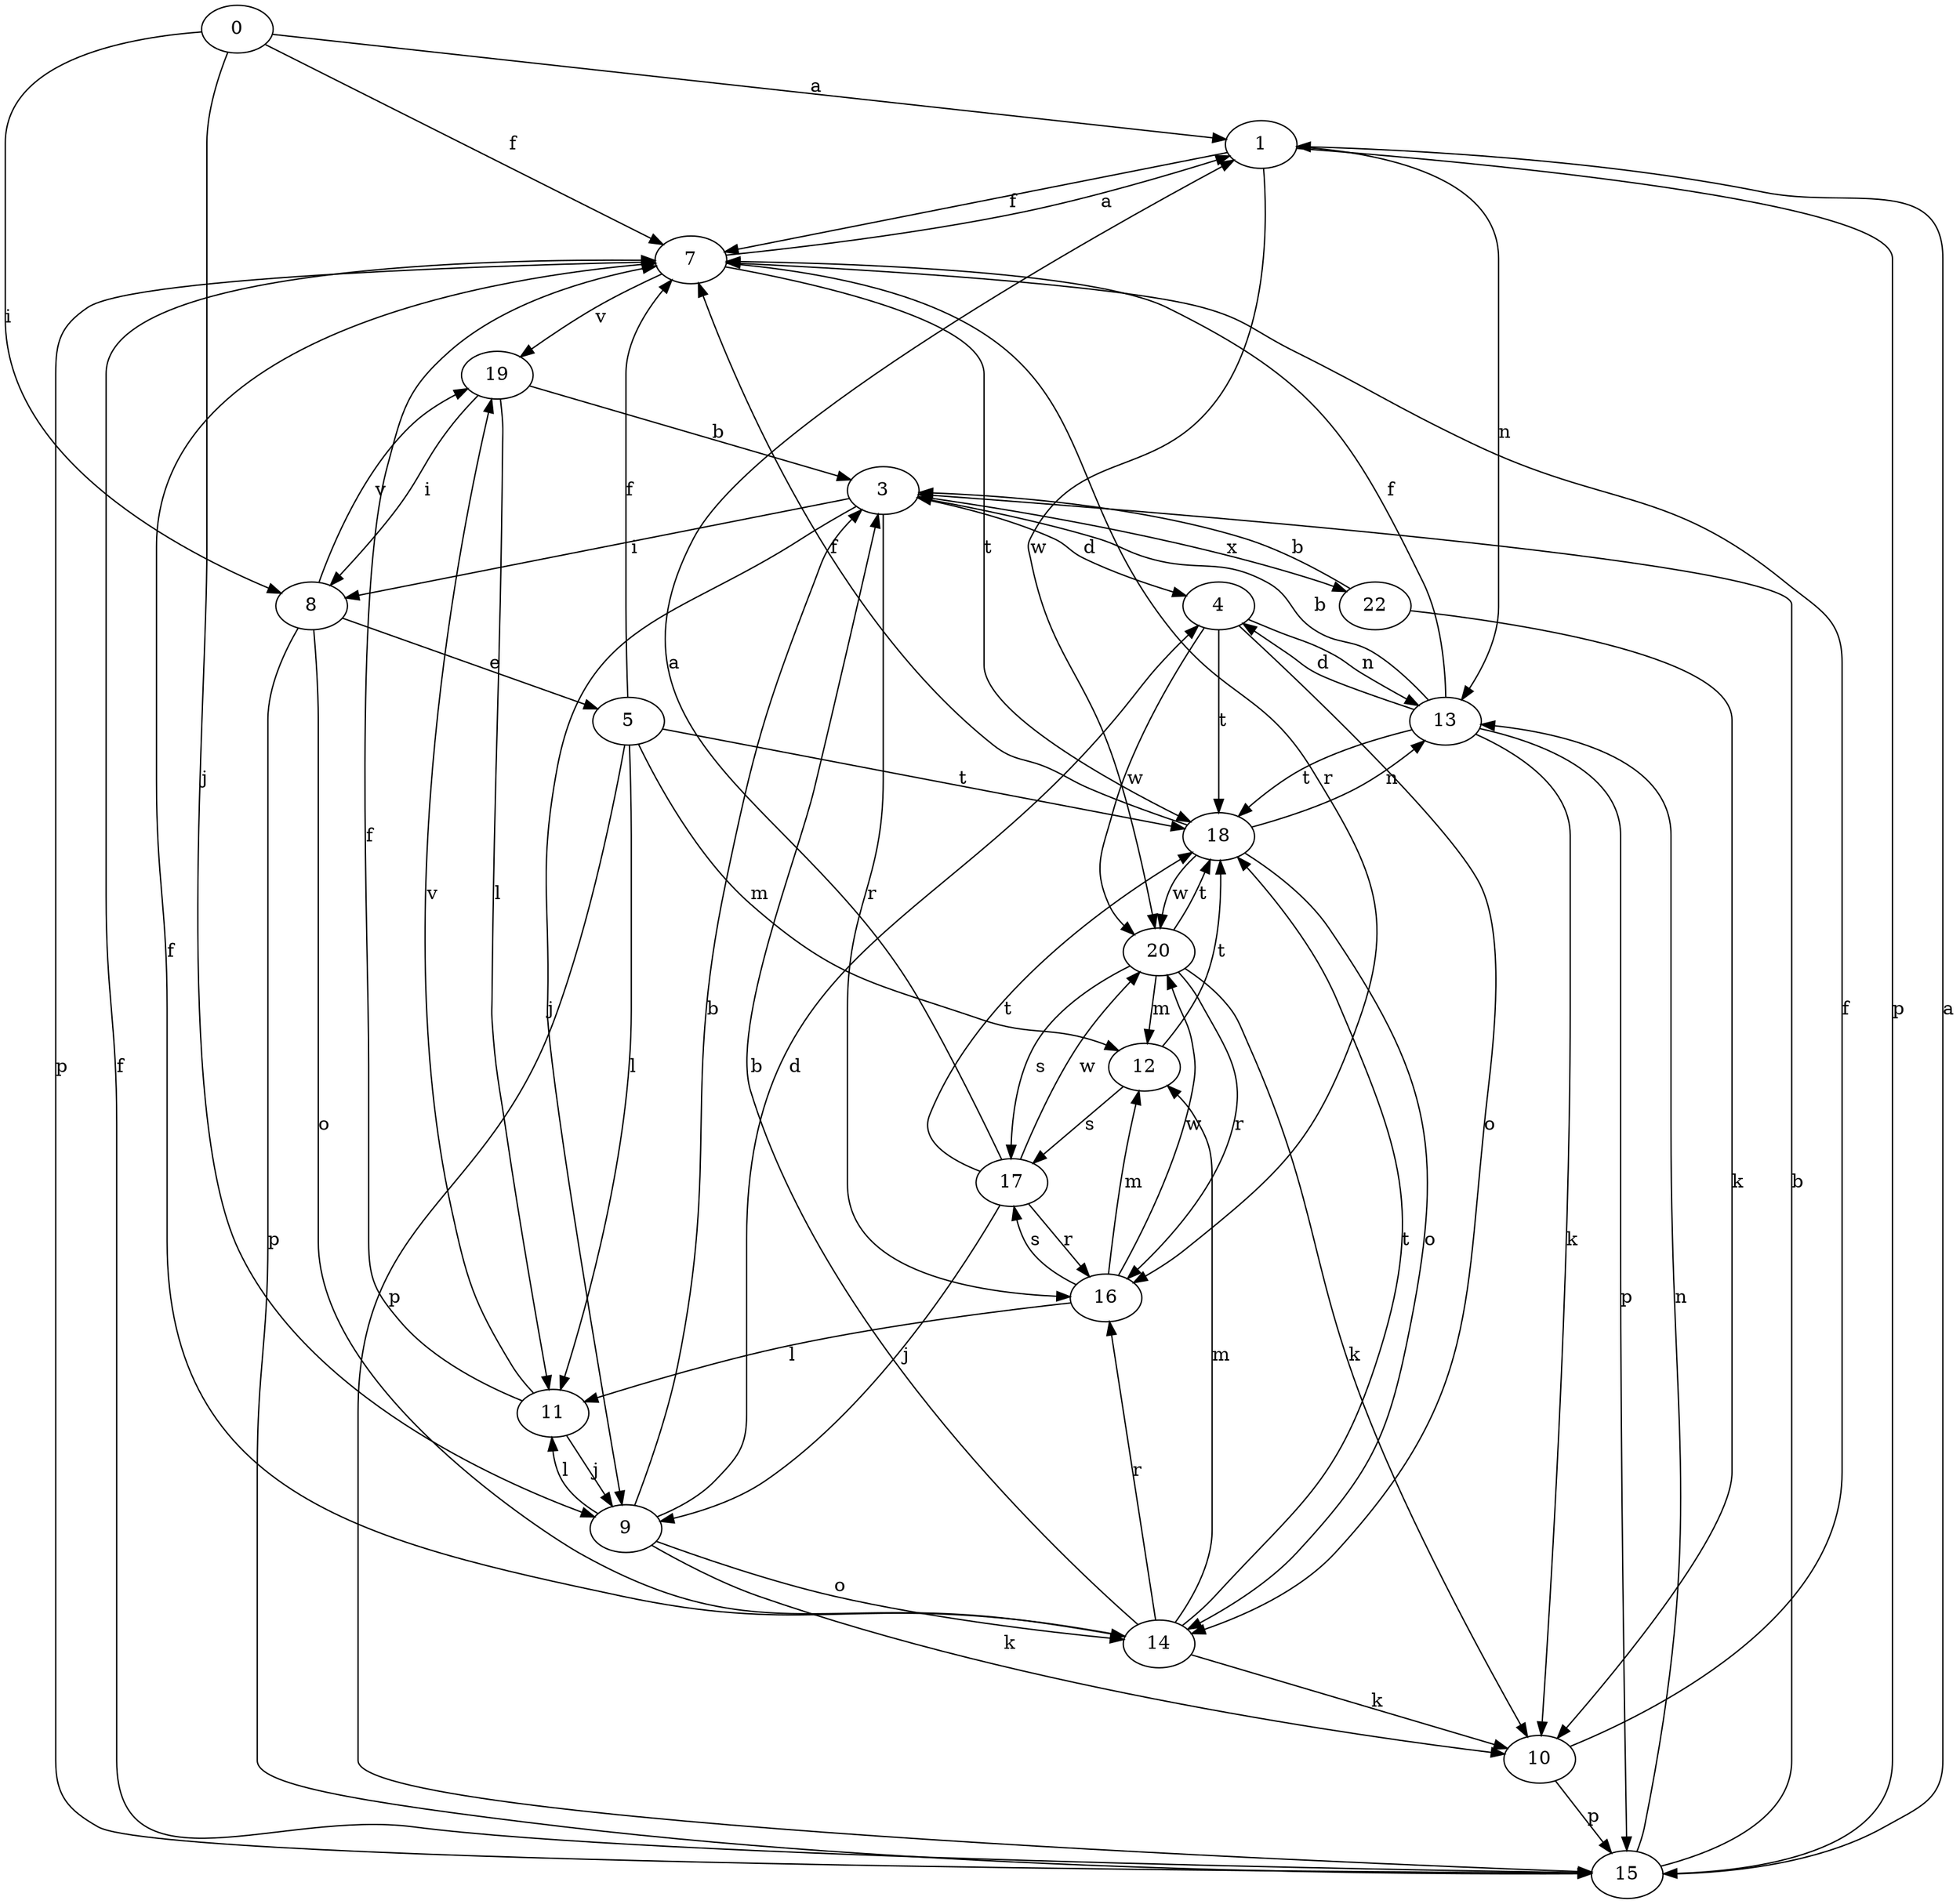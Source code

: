 strict digraph  {
1;
3;
4;
5;
7;
0;
8;
9;
10;
11;
12;
13;
14;
15;
16;
17;
18;
19;
20;
22;
1 -> 7  [label=f];
1 -> 13  [label=n];
1 -> 15  [label=p];
1 -> 20  [label=w];
3 -> 4  [label=d];
3 -> 8  [label=i];
3 -> 9  [label=j];
3 -> 16  [label=r];
3 -> 22  [label=x];
4 -> 13  [label=n];
4 -> 14  [label=o];
4 -> 18  [label=t];
4 -> 20  [label=w];
5 -> 7  [label=f];
5 -> 11  [label=l];
5 -> 12  [label=m];
5 -> 15  [label=p];
5 -> 18  [label=t];
7 -> 1  [label=a];
7 -> 15  [label=p];
7 -> 16  [label=r];
7 -> 18  [label=t];
7 -> 19  [label=v];
0 -> 1  [label=a];
0 -> 7  [label=f];
0 -> 8  [label=i];
0 -> 9  [label=j];
8 -> 5  [label=e];
8 -> 14  [label=o];
8 -> 15  [label=p];
8 -> 19  [label=v];
9 -> 3  [label=b];
9 -> 4  [label=d];
9 -> 10  [label=k];
9 -> 11  [label=l];
9 -> 14  [label=o];
10 -> 7  [label=f];
10 -> 15  [label=p];
11 -> 7  [label=f];
11 -> 9  [label=j];
11 -> 19  [label=v];
12 -> 17  [label=s];
12 -> 18  [label=t];
13 -> 3  [label=b];
13 -> 4  [label=d];
13 -> 7  [label=f];
13 -> 10  [label=k];
13 -> 15  [label=p];
13 -> 18  [label=t];
14 -> 3  [label=b];
14 -> 7  [label=f];
14 -> 10  [label=k];
14 -> 12  [label=m];
14 -> 16  [label=r];
14 -> 18  [label=t];
15 -> 1  [label=a];
15 -> 3  [label=b];
15 -> 7  [label=f];
15 -> 13  [label=n];
16 -> 11  [label=l];
16 -> 12  [label=m];
16 -> 17  [label=s];
16 -> 20  [label=w];
17 -> 1  [label=a];
17 -> 9  [label=j];
17 -> 16  [label=r];
17 -> 18  [label=t];
17 -> 20  [label=w];
18 -> 7  [label=f];
18 -> 13  [label=n];
18 -> 14  [label=o];
18 -> 20  [label=w];
19 -> 3  [label=b];
19 -> 8  [label=i];
19 -> 11  [label=l];
20 -> 10  [label=k];
20 -> 12  [label=m];
20 -> 16  [label=r];
20 -> 17  [label=s];
20 -> 18  [label=t];
22 -> 3  [label=b];
22 -> 10  [label=k];
}
